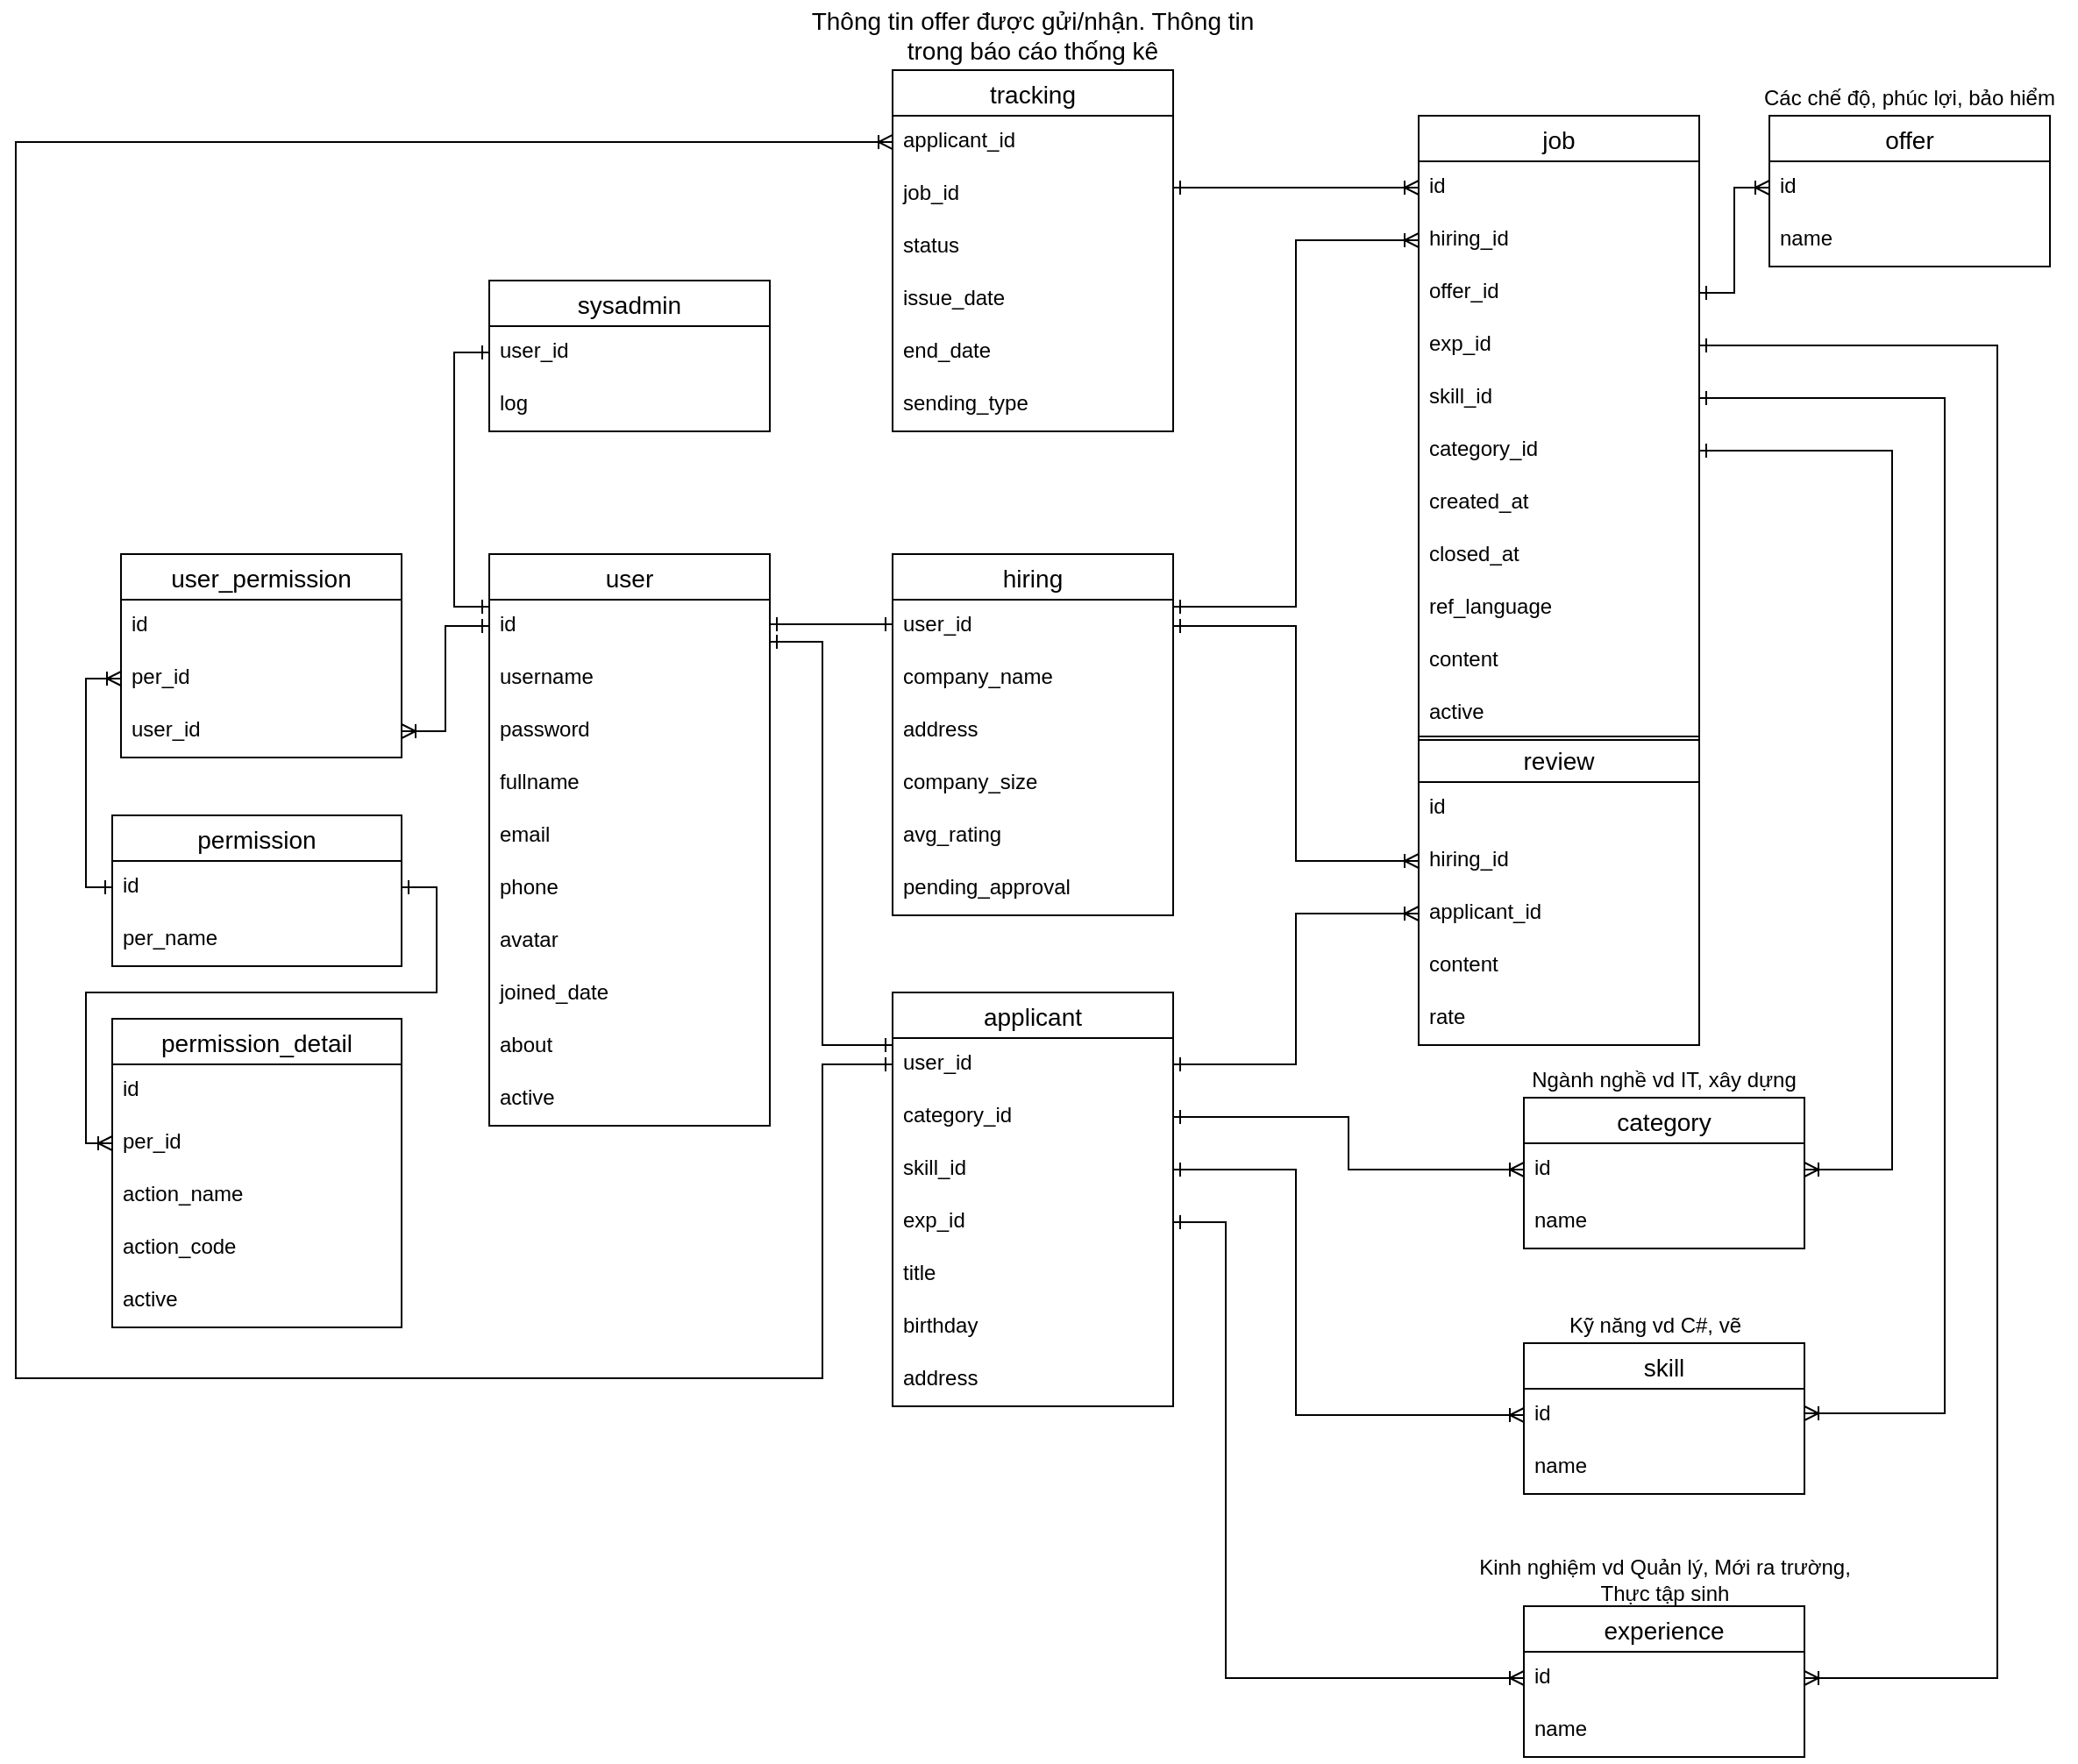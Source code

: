 <mxfile version="14.9.6" type="device"><diagram id="fp5WdtCB4OAToocKFSqX" name="Database"><mxGraphModel dx="919" dy="1555" grid="1" gridSize="10" guides="1" tooltips="1" connect="1" arrows="1" fold="1" page="1" pageScale="1" pageWidth="827" pageHeight="1169" math="0" shadow="0"><root><mxCell id="0"/><mxCell id="1" parent="0"/><mxCell id="0-Bc50eRPlMVvVIiQRin-1" value="user" style="swimlane;fontStyle=0;childLayout=stackLayout;horizontal=1;startSize=26;horizontalStack=0;resizeParent=1;resizeParentMax=0;resizeLast=0;collapsible=1;marginBottom=0;align=center;fontSize=14;" parent="1" vertex="1"><mxGeometry x="390" y="70" width="160" height="326" as="geometry"/></mxCell><mxCell id="6nFblGfAwX4knqWA-gpZ-1" value="id" style="text;fillColor=none;spacingLeft=4;spacingRight=4;overflow=hidden;rotatable=0;points=[[0,0.5],[1,0.5]];portConstraint=eastwest;fontSize=12;" parent="0-Bc50eRPlMVvVIiQRin-1" vertex="1"><mxGeometry y="26" width="160" height="30" as="geometry"/></mxCell><mxCell id="6nFblGfAwX4knqWA-gpZ-2" value="username" style="text;fillColor=none;spacingLeft=4;spacingRight=4;overflow=hidden;rotatable=0;points=[[0,0.5],[1,0.5]];portConstraint=eastwest;fontSize=12;" parent="0-Bc50eRPlMVvVIiQRin-1" vertex="1"><mxGeometry y="56" width="160" height="30" as="geometry"/></mxCell><mxCell id="0-Bc50eRPlMVvVIiQRin-2" value="password" style="text;fillColor=none;spacingLeft=4;spacingRight=4;overflow=hidden;rotatable=0;points=[[0,0.5],[1,0.5]];portConstraint=eastwest;fontSize=12;" parent="0-Bc50eRPlMVvVIiQRin-1" vertex="1"><mxGeometry y="86" width="160" height="30" as="geometry"/></mxCell><mxCell id="0-Bc50eRPlMVvVIiQRin-3" value="fullname" style="text;fillColor=none;spacingLeft=4;spacingRight=4;overflow=hidden;rotatable=0;points=[[0,0.5],[1,0.5]];portConstraint=eastwest;fontSize=12;" parent="0-Bc50eRPlMVvVIiQRin-1" vertex="1"><mxGeometry y="116" width="160" height="30" as="geometry"/></mxCell><mxCell id="0-Bc50eRPlMVvVIiQRin-5" value="email" style="text;fillColor=none;spacingLeft=4;spacingRight=4;overflow=hidden;rotatable=0;points=[[0,0.5],[1,0.5]];portConstraint=eastwest;fontSize=12;" parent="0-Bc50eRPlMVvVIiQRin-1" vertex="1"><mxGeometry y="146" width="160" height="30" as="geometry"/></mxCell><mxCell id="0-Bc50eRPlMVvVIiQRin-4" value="phone" style="text;fillColor=none;spacingLeft=4;spacingRight=4;overflow=hidden;rotatable=0;points=[[0,0.5],[1,0.5]];portConstraint=eastwest;fontSize=12;" parent="0-Bc50eRPlMVvVIiQRin-1" vertex="1"><mxGeometry y="176" width="160" height="30" as="geometry"/></mxCell><mxCell id="0-Bc50eRPlMVvVIiQRin-9" value="avatar" style="text;fillColor=none;spacingLeft=4;spacingRight=4;overflow=hidden;rotatable=0;points=[[0,0.5],[1,0.5]];portConstraint=eastwest;fontSize=12;" parent="0-Bc50eRPlMVvVIiQRin-1" vertex="1"><mxGeometry y="206" width="160" height="30" as="geometry"/></mxCell><mxCell id="0-Bc50eRPlMVvVIiQRin-74" value="joined_date" style="text;fillColor=none;spacingLeft=4;spacingRight=4;overflow=hidden;rotatable=0;points=[[0,0.5],[1,0.5]];portConstraint=eastwest;fontSize=12;" parent="0-Bc50eRPlMVvVIiQRin-1" vertex="1"><mxGeometry y="236" width="160" height="30" as="geometry"/></mxCell><mxCell id="6nFblGfAwX4knqWA-gpZ-39" value="about" style="text;fillColor=none;spacingLeft=4;spacingRight=4;overflow=hidden;rotatable=0;points=[[0,0.5],[1,0.5]];portConstraint=eastwest;fontSize=12;" parent="0-Bc50eRPlMVvVIiQRin-1" vertex="1"><mxGeometry y="266" width="160" height="30" as="geometry"/></mxCell><mxCell id="0-Bc50eRPlMVvVIiQRin-10" value="active" style="text;fillColor=none;spacingLeft=4;spacingRight=4;overflow=hidden;rotatable=0;points=[[0,0.5],[1,0.5]];portConstraint=eastwest;fontSize=12;" parent="0-Bc50eRPlMVvVIiQRin-1" vertex="1"><mxGeometry y="296" width="160" height="30" as="geometry"/></mxCell><mxCell id="0-Bc50eRPlMVvVIiQRin-43" value="hiring" style="swimlane;fontStyle=0;childLayout=stackLayout;horizontal=1;startSize=26;horizontalStack=0;resizeParent=1;resizeParentMax=0;resizeLast=0;collapsible=1;marginBottom=0;align=center;fontSize=14;" parent="1" vertex="1"><mxGeometry x="620" y="70" width="160" height="206" as="geometry"/></mxCell><mxCell id="0-Bc50eRPlMVvVIiQRin-44" value="user_id" style="text;fillColor=none;spacingLeft=4;spacingRight=4;overflow=hidden;rotatable=0;points=[[0,0.5],[1,0.5]];portConstraint=eastwest;fontSize=12;" parent="0-Bc50eRPlMVvVIiQRin-43" vertex="1"><mxGeometry y="26" width="160" height="30" as="geometry"/></mxCell><mxCell id="0-Bc50eRPlMVvVIiQRin-45" value="company_name" style="text;fillColor=none;spacingLeft=4;spacingRight=4;overflow=hidden;rotatable=0;points=[[0,0.5],[1,0.5]];portConstraint=eastwest;fontSize=12;" parent="0-Bc50eRPlMVvVIiQRin-43" vertex="1"><mxGeometry y="56" width="160" height="30" as="geometry"/></mxCell><mxCell id="0-Bc50eRPlMVvVIiQRin-46" value="address" style="text;fillColor=none;spacingLeft=4;spacingRight=4;overflow=hidden;rotatable=0;points=[[0,0.5],[1,0.5]];portConstraint=eastwest;fontSize=12;" parent="0-Bc50eRPlMVvVIiQRin-43" vertex="1"><mxGeometry y="86" width="160" height="30" as="geometry"/></mxCell><mxCell id="0-Bc50eRPlMVvVIiQRin-48" value="company_size" style="text;fillColor=none;spacingLeft=4;spacingRight=4;overflow=hidden;rotatable=0;points=[[0,0.5],[1,0.5]];portConstraint=eastwest;fontSize=12;" parent="0-Bc50eRPlMVvVIiQRin-43" vertex="1"><mxGeometry y="116" width="160" height="30" as="geometry"/></mxCell><mxCell id="6nFblGfAwX4knqWA-gpZ-48" value="avg_rating" style="text;fillColor=none;spacingLeft=4;spacingRight=4;overflow=hidden;rotatable=0;points=[[0,0.5],[1,0.5]];portConstraint=eastwest;fontSize=12;" parent="0-Bc50eRPlMVvVIiQRin-43" vertex="1"><mxGeometry y="146" width="160" height="30" as="geometry"/></mxCell><mxCell id="JmX3EQtiFViuAv5O3wvj-1" value="pending_approval" style="text;fillColor=none;spacingLeft=4;spacingRight=4;overflow=hidden;rotatable=0;points=[[0,0.5],[1,0.5]];portConstraint=eastwest;fontSize=12;" parent="0-Bc50eRPlMVvVIiQRin-43" vertex="1"><mxGeometry y="176" width="160" height="30" as="geometry"/></mxCell><mxCell id="0-Bc50eRPlMVvVIiQRin-64" value="review" style="swimlane;fontStyle=0;childLayout=stackLayout;horizontal=1;startSize=26;horizontalStack=0;resizeParent=1;resizeParentMax=0;resizeLast=0;collapsible=1;marginBottom=0;align=center;fontSize=14;" parent="1" vertex="1"><mxGeometry x="920" y="174" width="160" height="176" as="geometry"/></mxCell><mxCell id="6nFblGfAwX4knqWA-gpZ-66" value="id" style="text;fillColor=none;spacingLeft=4;spacingRight=4;overflow=hidden;rotatable=0;points=[[0,0.5],[1,0.5]];portConstraint=eastwest;fontSize=12;" parent="0-Bc50eRPlMVvVIiQRin-64" vertex="1"><mxGeometry y="26" width="160" height="30" as="geometry"/></mxCell><mxCell id="0-Bc50eRPlMVvVIiQRin-65" value="hiring_id" style="text;fillColor=none;spacingLeft=4;spacingRight=4;overflow=hidden;rotatable=0;points=[[0,0.5],[1,0.5]];portConstraint=eastwest;fontSize=12;" parent="0-Bc50eRPlMVvVIiQRin-64" vertex="1"><mxGeometry y="56" width="160" height="30" as="geometry"/></mxCell><mxCell id="0-Bc50eRPlMVvVIiQRin-68" value="applicant_id" style="text;fillColor=none;spacingLeft=4;spacingRight=4;overflow=hidden;rotatable=0;points=[[0,0.5],[1,0.5]];portConstraint=eastwest;fontSize=12;" parent="0-Bc50eRPlMVvVIiQRin-64" vertex="1"><mxGeometry y="86" width="160" height="30" as="geometry"/></mxCell><mxCell id="0-Bc50eRPlMVvVIiQRin-69" value="content" style="text;fillColor=none;spacingLeft=4;spacingRight=4;overflow=hidden;rotatable=0;points=[[0,0.5],[1,0.5]];portConstraint=eastwest;fontSize=12;" parent="0-Bc50eRPlMVvVIiQRin-64" vertex="1"><mxGeometry y="116" width="160" height="30" as="geometry"/></mxCell><mxCell id="0-Bc50eRPlMVvVIiQRin-67" value="rate" style="text;fillColor=none;spacingLeft=4;spacingRight=4;overflow=hidden;rotatable=0;points=[[0,0.5],[1,0.5]];portConstraint=eastwest;fontSize=12;" parent="0-Bc50eRPlMVvVIiQRin-64" vertex="1"><mxGeometry y="146" width="160" height="30" as="geometry"/></mxCell><mxCell id="6nFblGfAwX4knqWA-gpZ-3" value="permission" style="swimlane;fontStyle=0;childLayout=stackLayout;horizontal=1;startSize=26;horizontalStack=0;resizeParent=1;resizeParentMax=0;resizeLast=0;collapsible=1;marginBottom=0;align=center;fontSize=14;" parent="1" vertex="1"><mxGeometry x="175" y="219" width="165" height="86" as="geometry"/></mxCell><mxCell id="6nFblGfAwX4knqWA-gpZ-4" value="id" style="text;fillColor=none;spacingLeft=4;spacingRight=4;overflow=hidden;rotatable=0;points=[[0,0.5],[1,0.5]];portConstraint=eastwest;fontSize=12;" parent="6nFblGfAwX4knqWA-gpZ-3" vertex="1"><mxGeometry y="26" width="165" height="30" as="geometry"/></mxCell><mxCell id="6nFblGfAwX4knqWA-gpZ-5" value="per_name" style="text;fillColor=none;spacingLeft=4;spacingRight=4;overflow=hidden;rotatable=0;points=[[0,0.5],[1,0.5]];portConstraint=eastwest;fontSize=12;" parent="6nFblGfAwX4knqWA-gpZ-3" vertex="1"><mxGeometry y="56" width="165" height="30" as="geometry"/></mxCell><mxCell id="6nFblGfAwX4knqWA-gpZ-7" value="permission_detail" style="swimlane;fontStyle=0;childLayout=stackLayout;horizontal=1;startSize=26;horizontalStack=0;resizeParent=1;resizeParentMax=0;resizeLast=0;collapsible=1;marginBottom=0;align=center;fontSize=14;" parent="1" vertex="1"><mxGeometry x="175" y="335" width="165" height="176" as="geometry"/></mxCell><mxCell id="6nFblGfAwX4knqWA-gpZ-8" value="id" style="text;fillColor=none;spacingLeft=4;spacingRight=4;overflow=hidden;rotatable=0;points=[[0,0.5],[1,0.5]];portConstraint=eastwest;fontSize=12;" parent="6nFblGfAwX4knqWA-gpZ-7" vertex="1"><mxGeometry y="26" width="165" height="30" as="geometry"/></mxCell><mxCell id="6nFblGfAwX4knqWA-gpZ-9" value="per_id" style="text;fillColor=none;spacingLeft=4;spacingRight=4;overflow=hidden;rotatable=0;points=[[0,0.5],[1,0.5]];portConstraint=eastwest;fontSize=12;" parent="6nFblGfAwX4knqWA-gpZ-7" vertex="1"><mxGeometry y="56" width="165" height="30" as="geometry"/></mxCell><mxCell id="6nFblGfAwX4knqWA-gpZ-10" value="action_name" style="text;fillColor=none;spacingLeft=4;spacingRight=4;overflow=hidden;rotatable=0;points=[[0,0.5],[1,0.5]];portConstraint=eastwest;fontSize=12;" parent="6nFblGfAwX4knqWA-gpZ-7" vertex="1"><mxGeometry y="86" width="165" height="30" as="geometry"/></mxCell><mxCell id="6nFblGfAwX4knqWA-gpZ-15" value="action_code" style="text;fillColor=none;spacingLeft=4;spacingRight=4;overflow=hidden;rotatable=0;points=[[0,0.5],[1,0.5]];portConstraint=eastwest;fontSize=12;" parent="6nFblGfAwX4knqWA-gpZ-7" vertex="1"><mxGeometry y="116" width="165" height="30" as="geometry"/></mxCell><mxCell id="6nFblGfAwX4knqWA-gpZ-16" value="active" style="text;fillColor=none;spacingLeft=4;spacingRight=4;overflow=hidden;rotatable=0;points=[[0,0.5],[1,0.5]];portConstraint=eastwest;fontSize=12;" parent="6nFblGfAwX4knqWA-gpZ-7" vertex="1"><mxGeometry y="146" width="165" height="30" as="geometry"/></mxCell><mxCell id="6nFblGfAwX4knqWA-gpZ-11" value="user_permission" style="swimlane;fontStyle=0;childLayout=stackLayout;horizontal=1;startSize=26;horizontalStack=0;resizeParent=1;resizeParentMax=0;resizeLast=0;collapsible=1;marginBottom=0;align=center;fontSize=14;" parent="1" vertex="1"><mxGeometry x="180" y="70" width="160" height="116" as="geometry"/></mxCell><mxCell id="6nFblGfAwX4knqWA-gpZ-12" value="id" style="text;fillColor=none;spacingLeft=4;spacingRight=4;overflow=hidden;rotatable=0;points=[[0,0.5],[1,0.5]];portConstraint=eastwest;fontSize=12;" parent="6nFblGfAwX4knqWA-gpZ-11" vertex="1"><mxGeometry y="26" width="160" height="30" as="geometry"/></mxCell><mxCell id="6nFblGfAwX4knqWA-gpZ-13" value="per_id" style="text;fillColor=none;spacingLeft=4;spacingRight=4;overflow=hidden;rotatable=0;points=[[0,0.5],[1,0.5]];portConstraint=eastwest;fontSize=12;" parent="6nFblGfAwX4knqWA-gpZ-11" vertex="1"><mxGeometry y="56" width="160" height="30" as="geometry"/></mxCell><mxCell id="6nFblGfAwX4knqWA-gpZ-14" value="user_id" style="text;fillColor=none;spacingLeft=4;spacingRight=4;overflow=hidden;rotatable=0;points=[[0,0.5],[1,0.5]];portConstraint=eastwest;fontSize=12;" parent="6nFblGfAwX4knqWA-gpZ-11" vertex="1"><mxGeometry y="86" width="160" height="30" as="geometry"/></mxCell><mxCell id="6nFblGfAwX4knqWA-gpZ-17" style="edgeStyle=orthogonalEdgeStyle;rounded=0;orthogonalLoop=1;jettySize=auto;html=1;exitX=0;exitY=0.5;exitDx=0;exitDy=0;endArrow=ERoneToMany;endFill=0;startArrow=ERone;startFill=0;" parent="1" source="6nFblGfAwX4knqWA-gpZ-1" target="6nFblGfAwX4knqWA-gpZ-14" edge="1"><mxGeometry relative="1" as="geometry"/></mxCell><mxCell id="6nFblGfAwX4knqWA-gpZ-19" style="edgeStyle=orthogonalEdgeStyle;rounded=0;orthogonalLoop=1;jettySize=auto;html=1;startArrow=ERoneToMany;startFill=0;endArrow=ERone;endFill=0;strokeWidth=1;" parent="1" source="6nFblGfAwX4knqWA-gpZ-13" target="6nFblGfAwX4knqWA-gpZ-4" edge="1"><mxGeometry relative="1" as="geometry"><Array as="points"><mxPoint x="160" y="141"/><mxPoint x="160" y="260"/></Array></mxGeometry></mxCell><mxCell id="6nFblGfAwX4knqWA-gpZ-21" style="edgeStyle=orthogonalEdgeStyle;rounded=0;orthogonalLoop=1;jettySize=auto;html=1;startArrow=ERoneToMany;startFill=0;endArrow=ERone;endFill=0;strokeWidth=1;" parent="1" source="6nFblGfAwX4knqWA-gpZ-9" target="6nFblGfAwX4knqWA-gpZ-4" edge="1"><mxGeometry relative="1" as="geometry"><Array as="points"><mxPoint x="160" y="406"/><mxPoint x="160" y="320"/><mxPoint x="360" y="320"/><mxPoint x="360" y="260"/></Array></mxGeometry></mxCell><mxCell id="6nFblGfAwX4knqWA-gpZ-34" value="applicant" style="swimlane;fontStyle=0;childLayout=stackLayout;horizontal=1;startSize=26;horizontalStack=0;resizeParent=1;resizeParentMax=0;resizeLast=0;collapsible=1;marginBottom=0;align=center;fontSize=14;" parent="1" vertex="1"><mxGeometry x="620" y="320" width="160" height="236" as="geometry"/></mxCell><mxCell id="6nFblGfAwX4knqWA-gpZ-35" value="user_id" style="text;fillColor=none;spacingLeft=4;spacingRight=4;overflow=hidden;rotatable=0;points=[[0,0.5],[1,0.5]];portConstraint=eastwest;fontSize=12;" parent="6nFblGfAwX4knqWA-gpZ-34" vertex="1"><mxGeometry y="26" width="160" height="30" as="geometry"/></mxCell><mxCell id="6nFblGfAwX4knqWA-gpZ-54" value="category_id" style="text;fillColor=none;spacingLeft=4;spacingRight=4;overflow=hidden;rotatable=0;points=[[0,0.5],[1,0.5]];portConstraint=eastwest;fontSize=12;" parent="6nFblGfAwX4knqWA-gpZ-34" vertex="1"><mxGeometry y="56" width="160" height="30" as="geometry"/></mxCell><mxCell id="6nFblGfAwX4knqWA-gpZ-71" value="skill_id" style="text;fillColor=none;spacingLeft=4;spacingRight=4;overflow=hidden;rotatable=0;points=[[0,0.5],[1,0.5]];portConstraint=eastwest;fontSize=12;" parent="6nFblGfAwX4knqWA-gpZ-34" vertex="1"><mxGeometry y="86" width="160" height="30" as="geometry"/></mxCell><mxCell id="6nFblGfAwX4knqWA-gpZ-49" value="exp_id" style="text;fillColor=none;spacingLeft=4;spacingRight=4;overflow=hidden;rotatable=0;points=[[0,0.5],[1,0.5]];portConstraint=eastwest;fontSize=12;" parent="6nFblGfAwX4knqWA-gpZ-34" vertex="1"><mxGeometry y="116" width="160" height="30" as="geometry"/></mxCell><mxCell id="6nFblGfAwX4knqWA-gpZ-94" value="title" style="text;fillColor=none;spacingLeft=4;spacingRight=4;overflow=hidden;rotatable=0;points=[[0,0.5],[1,0.5]];portConstraint=eastwest;fontSize=12;" parent="6nFblGfAwX4knqWA-gpZ-34" vertex="1"><mxGeometry y="146" width="160" height="30" as="geometry"/></mxCell><mxCell id="6nFblGfAwX4knqWA-gpZ-36" value="birthday" style="text;fillColor=none;spacingLeft=4;spacingRight=4;overflow=hidden;rotatable=0;points=[[0,0.5],[1,0.5]];portConstraint=eastwest;fontSize=12;" parent="6nFblGfAwX4knqWA-gpZ-34" vertex="1"><mxGeometry y="176" width="160" height="30" as="geometry"/></mxCell><mxCell id="6nFblGfAwX4knqWA-gpZ-37" value="address" style="text;fillColor=none;spacingLeft=4;spacingRight=4;overflow=hidden;rotatable=0;points=[[0,0.5],[1,0.5]];portConstraint=eastwest;fontSize=12;" parent="6nFblGfAwX4knqWA-gpZ-34" vertex="1"><mxGeometry y="206" width="160" height="30" as="geometry"/></mxCell><mxCell id="6nFblGfAwX4knqWA-gpZ-45" style="edgeStyle=orthogonalEdgeStyle;rounded=0;orthogonalLoop=1;jettySize=auto;html=1;startArrow=ERone;startFill=0;endArrow=ERone;endFill=0;strokeWidth=1;" parent="1" source="6nFblGfAwX4knqWA-gpZ-1" target="0-Bc50eRPlMVvVIiQRin-44" edge="1"><mxGeometry relative="1" as="geometry"><Array as="points"><mxPoint x="580" y="110"/><mxPoint x="580" y="110"/></Array></mxGeometry></mxCell><mxCell id="6nFblGfAwX4knqWA-gpZ-46" style="edgeStyle=orthogonalEdgeStyle;rounded=0;orthogonalLoop=1;jettySize=auto;html=1;startArrow=ERone;startFill=0;endArrow=ERone;endFill=0;strokeWidth=1;" parent="1" source="6nFblGfAwX4knqWA-gpZ-1" target="6nFblGfAwX4knqWA-gpZ-35" edge="1"><mxGeometry relative="1" as="geometry"><Array as="points"><mxPoint x="580" y="120"/><mxPoint x="580" y="350"/></Array></mxGeometry></mxCell><mxCell id="6nFblGfAwX4knqWA-gpZ-50" value="category" style="swimlane;fontStyle=0;childLayout=stackLayout;horizontal=1;startSize=26;horizontalStack=0;resizeParent=1;resizeParentMax=0;resizeLast=0;collapsible=1;marginBottom=0;align=center;fontSize=14;" parent="1" vertex="1"><mxGeometry x="980" y="380" width="160" height="86" as="geometry"/></mxCell><mxCell id="6nFblGfAwX4knqWA-gpZ-51" value="id" style="text;fillColor=none;spacingLeft=4;spacingRight=4;overflow=hidden;rotatable=0;points=[[0,0.5],[1,0.5]];portConstraint=eastwest;fontSize=12;" parent="6nFblGfAwX4knqWA-gpZ-50" vertex="1"><mxGeometry y="26" width="160" height="30" as="geometry"/></mxCell><mxCell id="6nFblGfAwX4knqWA-gpZ-52" value="name" style="text;fillColor=none;spacingLeft=4;spacingRight=4;overflow=hidden;rotatable=0;points=[[0,0.5],[1,0.5]];portConstraint=eastwest;fontSize=12;" parent="6nFblGfAwX4knqWA-gpZ-50" vertex="1"><mxGeometry y="56" width="160" height="30" as="geometry"/></mxCell><mxCell id="6nFblGfAwX4knqWA-gpZ-55" style="edgeStyle=orthogonalEdgeStyle;rounded=0;orthogonalLoop=1;jettySize=auto;html=1;entryX=0;entryY=0.5;entryDx=0;entryDy=0;startArrow=ERone;startFill=0;endArrow=ERoneToMany;endFill=0;strokeWidth=1;" parent="1" source="6nFblGfAwX4knqWA-gpZ-54" target="6nFblGfAwX4knqWA-gpZ-51" edge="1"><mxGeometry relative="1" as="geometry"/></mxCell><mxCell id="6nFblGfAwX4knqWA-gpZ-60" style="edgeStyle=orthogonalEdgeStyle;rounded=0;orthogonalLoop=1;jettySize=auto;html=1;entryX=0;entryY=0.5;entryDx=0;entryDy=0;startArrow=ERone;startFill=0;endArrow=ERoneToMany;endFill=0;strokeWidth=1;" parent="1" source="6nFblGfAwX4knqWA-gpZ-35" target="0-Bc50eRPlMVvVIiQRin-68" edge="1"><mxGeometry relative="1" as="geometry"/></mxCell><mxCell id="6nFblGfAwX4knqWA-gpZ-61" style="edgeStyle=orthogonalEdgeStyle;rounded=0;orthogonalLoop=1;jettySize=auto;html=1;startArrow=ERone;startFill=0;endArrow=ERoneToMany;endFill=0;strokeWidth=1;" parent="1" source="0-Bc50eRPlMVvVIiQRin-44" target="0-Bc50eRPlMVvVIiQRin-65" edge="1"><mxGeometry relative="1" as="geometry"><Array as="points"><mxPoint x="850" y="111"/><mxPoint x="850" y="245"/></Array></mxGeometry></mxCell><mxCell id="6nFblGfAwX4knqWA-gpZ-62" value="job" style="swimlane;fontStyle=0;childLayout=stackLayout;horizontal=1;startSize=26;horizontalStack=0;resizeParent=1;resizeParentMax=0;resizeLast=0;collapsible=1;marginBottom=0;align=center;fontSize=14;" parent="1" vertex="1"><mxGeometry x="920" y="-180" width="160" height="356" as="geometry"/></mxCell><mxCell id="6nFblGfAwX4knqWA-gpZ-63" value="id" style="text;fillColor=none;spacingLeft=4;spacingRight=4;overflow=hidden;rotatable=0;points=[[0,0.5],[1,0.5]];portConstraint=eastwest;fontSize=12;" parent="6nFblGfAwX4knqWA-gpZ-62" vertex="1"><mxGeometry y="26" width="160" height="30" as="geometry"/></mxCell><mxCell id="6nFblGfAwX4knqWA-gpZ-83" value="hiring_id" style="text;fillColor=none;spacingLeft=4;spacingRight=4;overflow=hidden;rotatable=0;points=[[0,0.5],[1,0.5]];portConstraint=eastwest;fontSize=12;" parent="6nFblGfAwX4knqWA-gpZ-62" vertex="1"><mxGeometry y="56" width="160" height="30" as="geometry"/></mxCell><mxCell id="6nFblGfAwX4knqWA-gpZ-77" value="offer_id" style="text;fillColor=none;spacingLeft=4;spacingRight=4;overflow=hidden;rotatable=0;points=[[0,0.5],[1,0.5]];portConstraint=eastwest;fontSize=12;" parent="6nFblGfAwX4knqWA-gpZ-62" vertex="1"><mxGeometry y="86" width="160" height="30" as="geometry"/></mxCell><mxCell id="6nFblGfAwX4knqWA-gpZ-107" value="exp_id" style="text;fillColor=none;spacingLeft=4;spacingRight=4;overflow=hidden;rotatable=0;points=[[0,0.5],[1,0.5]];portConstraint=eastwest;fontSize=12;" parent="6nFblGfAwX4knqWA-gpZ-62" vertex="1"><mxGeometry y="116" width="160" height="30" as="geometry"/></mxCell><mxCell id="6nFblGfAwX4knqWA-gpZ-74" value="skill_id" style="text;fillColor=none;spacingLeft=4;spacingRight=4;overflow=hidden;rotatable=0;points=[[0,0.5],[1,0.5]];portConstraint=eastwest;fontSize=12;" parent="6nFblGfAwX4knqWA-gpZ-62" vertex="1"><mxGeometry y="146" width="160" height="30" as="geometry"/></mxCell><mxCell id="6nFblGfAwX4knqWA-gpZ-73" value="category_id" style="text;fillColor=none;spacingLeft=4;spacingRight=4;overflow=hidden;rotatable=0;points=[[0,0.5],[1,0.5]];portConstraint=eastwest;fontSize=12;" parent="6nFblGfAwX4knqWA-gpZ-62" vertex="1"><mxGeometry y="176" width="160" height="30" as="geometry"/></mxCell><mxCell id="6nFblGfAwX4knqWA-gpZ-64" value="created_at" style="text;fillColor=none;spacingLeft=4;spacingRight=4;overflow=hidden;rotatable=0;points=[[0,0.5],[1,0.5]];portConstraint=eastwest;fontSize=12;" parent="6nFblGfAwX4knqWA-gpZ-62" vertex="1"><mxGeometry y="206" width="160" height="30" as="geometry"/></mxCell><mxCell id="DuNO1ek6huhXVOnVCSTu-1" value="closed_at" style="text;fillColor=none;spacingLeft=4;spacingRight=4;overflow=hidden;rotatable=0;points=[[0,0.5],[1,0.5]];portConstraint=eastwest;fontSize=12;" vertex="1" parent="6nFblGfAwX4knqWA-gpZ-62"><mxGeometry y="236" width="160" height="30" as="geometry"/></mxCell><mxCell id="6nFblGfAwX4knqWA-gpZ-75" value="ref_language" style="text;fillColor=none;spacingLeft=4;spacingRight=4;overflow=hidden;rotatable=0;points=[[0,0.5],[1,0.5]];portConstraint=eastwest;fontSize=12;" parent="6nFblGfAwX4knqWA-gpZ-62" vertex="1"><mxGeometry y="266" width="160" height="30" as="geometry"/></mxCell><mxCell id="6nFblGfAwX4knqWA-gpZ-76" value="content" style="text;fillColor=none;spacingLeft=4;spacingRight=4;overflow=hidden;rotatable=0;points=[[0,0.5],[1,0.5]];portConstraint=eastwest;fontSize=12;" parent="6nFblGfAwX4knqWA-gpZ-62" vertex="1"><mxGeometry y="296" width="160" height="30" as="geometry"/></mxCell><mxCell id="6nFblGfAwX4knqWA-gpZ-136" value="active" style="text;fillColor=none;spacingLeft=4;spacingRight=4;overflow=hidden;rotatable=0;points=[[0,0.5],[1,0.5]];portConstraint=eastwest;fontSize=12;" parent="6nFblGfAwX4knqWA-gpZ-62" vertex="1"><mxGeometry y="326" width="160" height="30" as="geometry"/></mxCell><mxCell id="6nFblGfAwX4knqWA-gpZ-67" value="skill" style="swimlane;fontStyle=0;childLayout=stackLayout;horizontal=1;startSize=26;horizontalStack=0;resizeParent=1;resizeParentMax=0;resizeLast=0;collapsible=1;marginBottom=0;align=center;fontSize=14;" parent="1" vertex="1"><mxGeometry x="980" y="520" width="160" height="86" as="geometry"/></mxCell><mxCell id="6nFblGfAwX4knqWA-gpZ-68" value="id" style="text;fillColor=none;spacingLeft=4;spacingRight=4;overflow=hidden;rotatable=0;points=[[0,0.5],[1,0.5]];portConstraint=eastwest;fontSize=12;" parent="6nFblGfAwX4knqWA-gpZ-67" vertex="1"><mxGeometry y="26" width="160" height="30" as="geometry"/></mxCell><mxCell id="6nFblGfAwX4knqWA-gpZ-69" value="name" style="text;fillColor=none;spacingLeft=4;spacingRight=4;overflow=hidden;rotatable=0;points=[[0,0.5],[1,0.5]];portConstraint=eastwest;fontSize=12;" parent="6nFblGfAwX4knqWA-gpZ-67" vertex="1"><mxGeometry y="56" width="160" height="30" as="geometry"/></mxCell><mxCell id="6nFblGfAwX4knqWA-gpZ-72" style="edgeStyle=orthogonalEdgeStyle;rounded=0;orthogonalLoop=1;jettySize=auto;html=1;entryX=0;entryY=0.5;entryDx=0;entryDy=0;startArrow=ERone;startFill=0;endArrow=ERoneToMany;endFill=0;strokeWidth=1;" parent="1" source="6nFblGfAwX4knqWA-gpZ-71" target="6nFblGfAwX4knqWA-gpZ-68" edge="1"><mxGeometry relative="1" as="geometry"><Array as="points"><mxPoint x="850" y="421"/><mxPoint x="850" y="561"/></Array></mxGeometry></mxCell><mxCell id="6nFblGfAwX4knqWA-gpZ-78" value="offer" style="swimlane;fontStyle=0;childLayout=stackLayout;horizontal=1;startSize=26;horizontalStack=0;resizeParent=1;resizeParentMax=0;resizeLast=0;collapsible=1;marginBottom=0;align=center;fontSize=14;" parent="1" vertex="1"><mxGeometry x="1120" y="-180" width="160" height="86" as="geometry"/></mxCell><mxCell id="6nFblGfAwX4knqWA-gpZ-79" value="id" style="text;fillColor=none;spacingLeft=4;spacingRight=4;overflow=hidden;rotatable=0;points=[[0,0.5],[1,0.5]];portConstraint=eastwest;fontSize=12;" parent="6nFblGfAwX4knqWA-gpZ-78" vertex="1"><mxGeometry y="26" width="160" height="30" as="geometry"/></mxCell><mxCell id="6nFblGfAwX4knqWA-gpZ-80" value="name" style="text;fillColor=none;spacingLeft=4;spacingRight=4;overflow=hidden;rotatable=0;points=[[0,0.5],[1,0.5]];portConstraint=eastwest;fontSize=12;" parent="6nFblGfAwX4knqWA-gpZ-78" vertex="1"><mxGeometry y="56" width="160" height="30" as="geometry"/></mxCell><mxCell id="6nFblGfAwX4knqWA-gpZ-84" style="edgeStyle=orthogonalEdgeStyle;rounded=0;orthogonalLoop=1;jettySize=auto;html=1;startArrow=ERone;startFill=0;endArrow=ERoneToMany;endFill=0;strokeWidth=1;" parent="1" source="0-Bc50eRPlMVvVIiQRin-44" target="6nFblGfAwX4knqWA-gpZ-83" edge="1"><mxGeometry relative="1" as="geometry"><Array as="points"><mxPoint x="850" y="100"/><mxPoint x="850" y="-109"/></Array></mxGeometry></mxCell><mxCell id="6nFblGfAwX4knqWA-gpZ-85" style="edgeStyle=orthogonalEdgeStyle;rounded=0;orthogonalLoop=1;jettySize=auto;html=1;startArrow=ERone;startFill=0;endArrow=ERoneToMany;endFill=0;strokeWidth=1;" parent="1" source="6nFblGfAwX4knqWA-gpZ-77" target="6nFblGfAwX4knqWA-gpZ-79" edge="1"><mxGeometry relative="1" as="geometry"/></mxCell><mxCell id="6nFblGfAwX4knqWA-gpZ-88" style="edgeStyle=orthogonalEdgeStyle;rounded=0;orthogonalLoop=1;jettySize=auto;html=1;entryX=1;entryY=0.5;entryDx=0;entryDy=0;startArrow=ERone;startFill=0;endArrow=ERoneToMany;endFill=0;strokeWidth=1;" parent="1" source="6nFblGfAwX4knqWA-gpZ-73" target="6nFblGfAwX4knqWA-gpZ-51" edge="1"><mxGeometry relative="1" as="geometry"><Array as="points"><mxPoint x="1190" y="11"/><mxPoint x="1190" y="421"/></Array></mxGeometry></mxCell><mxCell id="6nFblGfAwX4knqWA-gpZ-90" style="edgeStyle=orthogonalEdgeStyle;rounded=0;orthogonalLoop=1;jettySize=auto;html=1;startArrow=ERone;startFill=0;endArrow=ERoneToMany;endFill=0;strokeWidth=1;" parent="1" source="6nFblGfAwX4knqWA-gpZ-74" target="6nFblGfAwX4knqWA-gpZ-68" edge="1"><mxGeometry relative="1" as="geometry"><Array as="points"><mxPoint x="1220" y="-19"/><mxPoint x="1220" y="560"/></Array></mxGeometry></mxCell><mxCell id="6nFblGfAwX4knqWA-gpZ-91" value="Các chế độ, phúc lợi, bảo hiểm" style="text;html=1;fillColor=none;align=center;verticalAlign=middle;whiteSpace=wrap;rounded=0;" parent="1" vertex="1"><mxGeometry x="1105" y="-200" width="190" height="20" as="geometry"/></mxCell><mxCell id="6nFblGfAwX4knqWA-gpZ-92" value="Ngành nghề vd IT, xây dựng" style="text;html=1;fillColor=none;align=center;verticalAlign=middle;whiteSpace=wrap;rounded=1;" parent="1" vertex="1"><mxGeometry x="965" y="360" width="190" height="20" as="geometry"/></mxCell><mxCell id="6nFblGfAwX4knqWA-gpZ-93" value="Kỹ năng vd C#, vẽ" style="text;html=1;fillColor=none;align=center;verticalAlign=middle;whiteSpace=wrap;rounded=0;" parent="1" vertex="1"><mxGeometry x="990" y="500" width="130" height="20" as="geometry"/></mxCell><mxCell id="6nFblGfAwX4knqWA-gpZ-99" value="experience" style="swimlane;fontStyle=0;childLayout=stackLayout;horizontal=1;startSize=26;horizontalStack=0;resizeParent=1;resizeParentMax=0;resizeLast=0;collapsible=1;marginBottom=0;align=center;fontSize=14;" parent="1" vertex="1"><mxGeometry x="980" y="670" width="160" height="86" as="geometry"/></mxCell><mxCell id="6nFblGfAwX4knqWA-gpZ-100" value="id" style="text;fillColor=none;spacingLeft=4;spacingRight=4;overflow=hidden;rotatable=0;points=[[0,0.5],[1,0.5]];portConstraint=eastwest;fontSize=12;" parent="6nFblGfAwX4knqWA-gpZ-99" vertex="1"><mxGeometry y="26" width="160" height="30" as="geometry"/></mxCell><mxCell id="6nFblGfAwX4knqWA-gpZ-101" value="name" style="text;fillColor=none;spacingLeft=4;spacingRight=4;overflow=hidden;rotatable=0;points=[[0,0.5],[1,0.5]];portConstraint=eastwest;fontSize=12;" parent="6nFblGfAwX4knqWA-gpZ-99" vertex="1"><mxGeometry y="56" width="160" height="30" as="geometry"/></mxCell><mxCell id="6nFblGfAwX4knqWA-gpZ-103" value="Kinh nghiệm vd Quản lý, Mới ra trường, Thực tập sinh" style="text;html=1;fillColor=none;align=center;verticalAlign=middle;whiteSpace=wrap;rounded=0;" parent="1" vertex="1"><mxGeometry x="947.5" y="640" width="225" height="30" as="geometry"/></mxCell><mxCell id="6nFblGfAwX4knqWA-gpZ-104" style="edgeStyle=orthogonalEdgeStyle;rounded=0;orthogonalLoop=1;jettySize=auto;html=1;entryX=0;entryY=0.5;entryDx=0;entryDy=0;fontSize=14;startArrow=ERone;startFill=0;endArrow=ERoneToMany;endFill=0;strokeWidth=1;" parent="1" source="6nFblGfAwX4knqWA-gpZ-49" target="6nFblGfAwX4knqWA-gpZ-100" edge="1"><mxGeometry relative="1" as="geometry"><Array as="points"><mxPoint x="810" y="451"/><mxPoint x="810" y="711"/></Array></mxGeometry></mxCell><mxCell id="6nFblGfAwX4knqWA-gpZ-108" style="edgeStyle=orthogonalEdgeStyle;rounded=0;orthogonalLoop=1;jettySize=auto;html=1;fontSize=14;startArrow=ERone;startFill=0;endArrow=ERoneToMany;endFill=0;strokeWidth=1;" parent="1" source="6nFblGfAwX4knqWA-gpZ-107" target="6nFblGfAwX4knqWA-gpZ-100" edge="1"><mxGeometry relative="1" as="geometry"><Array as="points"><mxPoint x="1250" y="-49"/><mxPoint x="1250" y="711"/></Array></mxGeometry></mxCell><mxCell id="6nFblGfAwX4knqWA-gpZ-126" value="tracking" style="swimlane;fontStyle=0;childLayout=stackLayout;horizontal=1;startSize=26;horizontalStack=0;resizeParent=1;resizeParentMax=0;resizeLast=0;collapsible=1;marginBottom=0;align=center;fontSize=14;" parent="1" vertex="1"><mxGeometry x="620" y="-206" width="160" height="206" as="geometry"/></mxCell><mxCell id="6nFblGfAwX4knqWA-gpZ-128" value="applicant_id" style="text;fillColor=none;spacingLeft=4;spacingRight=4;overflow=hidden;rotatable=0;points=[[0,0.5],[1,0.5]];portConstraint=eastwest;fontSize=12;" parent="6nFblGfAwX4knqWA-gpZ-126" vertex="1"><mxGeometry y="26" width="160" height="30" as="geometry"/></mxCell><mxCell id="6nFblGfAwX4knqWA-gpZ-129" value="job_id" style="text;fillColor=none;spacingLeft=4;spacingRight=4;overflow=hidden;rotatable=0;points=[[0,0.5],[1,0.5]];portConstraint=eastwest;fontSize=12;" parent="6nFblGfAwX4knqWA-gpZ-126" vertex="1"><mxGeometry y="56" width="160" height="30" as="geometry"/></mxCell><mxCell id="6nFblGfAwX4knqWA-gpZ-134" value="status" style="text;fillColor=none;spacingLeft=4;spacingRight=4;overflow=hidden;rotatable=0;points=[[0,0.5],[1,0.5]];portConstraint=eastwest;fontSize=12;" parent="6nFblGfAwX4knqWA-gpZ-126" vertex="1"><mxGeometry y="86" width="160" height="30" as="geometry"/></mxCell><mxCell id="6nFblGfAwX4knqWA-gpZ-135" value="issue_date" style="text;fillColor=none;spacingLeft=4;spacingRight=4;overflow=hidden;rotatable=0;points=[[0,0.5],[1,0.5]];portConstraint=eastwest;fontSize=12;" parent="6nFblGfAwX4knqWA-gpZ-126" vertex="1"><mxGeometry y="116" width="160" height="30" as="geometry"/></mxCell><mxCell id="6nFblGfAwX4knqWA-gpZ-143" value="end_date" style="text;fillColor=none;spacingLeft=4;spacingRight=4;overflow=hidden;rotatable=0;points=[[0,0.5],[1,0.5]];portConstraint=eastwest;fontSize=12;" parent="6nFblGfAwX4knqWA-gpZ-126" vertex="1"><mxGeometry y="146" width="160" height="30" as="geometry"/></mxCell><mxCell id="6nFblGfAwX4knqWA-gpZ-137" value="sending_type" style="text;fillColor=none;spacingLeft=4;spacingRight=4;overflow=hidden;rotatable=0;points=[[0,0.5],[1,0.5]];portConstraint=eastwest;fontSize=12;" parent="6nFblGfAwX4knqWA-gpZ-126" vertex="1"><mxGeometry y="176" width="160" height="30" as="geometry"/></mxCell><mxCell id="6nFblGfAwX4knqWA-gpZ-140" style="edgeStyle=orthogonalEdgeStyle;rounded=0;orthogonalLoop=1;jettySize=auto;html=1;fontSize=14;startArrow=ERone;startFill=0;endArrow=ERoneToMany;endFill=0;strokeWidth=1;" parent="1" source="6nFblGfAwX4knqWA-gpZ-35" target="6nFblGfAwX4knqWA-gpZ-128" edge="1"><mxGeometry relative="1" as="geometry"><Array as="points"><mxPoint x="580" y="361"/><mxPoint x="580" y="540"/><mxPoint x="120" y="540"/><mxPoint x="120" y="-165"/></Array></mxGeometry></mxCell><mxCell id="6nFblGfAwX4knqWA-gpZ-141" style="edgeStyle=orthogonalEdgeStyle;rounded=0;orthogonalLoop=1;jettySize=auto;html=1;entryX=0;entryY=0.5;entryDx=0;entryDy=0;fontSize=14;startArrow=ERone;startFill=0;endArrow=ERoneToMany;endFill=0;strokeWidth=1;" parent="1" source="6nFblGfAwX4knqWA-gpZ-129" target="6nFblGfAwX4knqWA-gpZ-63" edge="1"><mxGeometry relative="1" as="geometry"><Array as="points"><mxPoint x="880" y="-139"/><mxPoint x="880" y="-139"/></Array></mxGeometry></mxCell><mxCell id="6nFblGfAwX4knqWA-gpZ-144" value="Thông tin offer được gửi/nhận. Thông tin trong báo cáo thống kê" style="text;html=1;fillColor=none;align=center;verticalAlign=middle;whiteSpace=wrap;rounded=0;fontSize=14;startSize=26;" parent="1" vertex="1"><mxGeometry x="560" y="-246" width="280" height="40" as="geometry"/></mxCell><mxCell id="6nFblGfAwX4knqWA-gpZ-145" value="sysadmin" style="swimlane;fontStyle=0;childLayout=stackLayout;horizontal=1;startSize=26;horizontalStack=0;resizeParent=1;resizeParentMax=0;resizeLast=0;collapsible=1;marginBottom=0;align=center;fontSize=14;" parent="1" vertex="1"><mxGeometry x="390" y="-86" width="160" height="86" as="geometry"/></mxCell><mxCell id="6nFblGfAwX4knqWA-gpZ-146" value="user_id" style="text;fillColor=none;spacingLeft=4;spacingRight=4;overflow=hidden;rotatable=0;points=[[0,0.5],[1,0.5]];portConstraint=eastwest;fontSize=12;" parent="6nFblGfAwX4knqWA-gpZ-145" vertex="1"><mxGeometry y="26" width="160" height="30" as="geometry"/></mxCell><mxCell id="6nFblGfAwX4knqWA-gpZ-147" value="log" style="text;fillColor=none;spacingLeft=4;spacingRight=4;overflow=hidden;rotatable=0;points=[[0,0.5],[1,0.5]];portConstraint=eastwest;fontSize=12;" parent="6nFblGfAwX4knqWA-gpZ-145" vertex="1"><mxGeometry y="56" width="160" height="30" as="geometry"/></mxCell><mxCell id="6nFblGfAwX4knqWA-gpZ-149" style="edgeStyle=orthogonalEdgeStyle;rounded=0;orthogonalLoop=1;jettySize=auto;html=1;entryX=0;entryY=0.5;entryDx=0;entryDy=0;fontSize=14;startArrow=ERone;startFill=0;endArrow=ERone;endFill=0;strokeWidth=1;" parent="1" source="6nFblGfAwX4knqWA-gpZ-1" target="6nFblGfAwX4knqWA-gpZ-146" edge="1"><mxGeometry relative="1" as="geometry"><Array as="points"><mxPoint x="370" y="100"/><mxPoint x="370" y="-45"/></Array></mxGeometry></mxCell></root></mxGraphModel></diagram></mxfile>